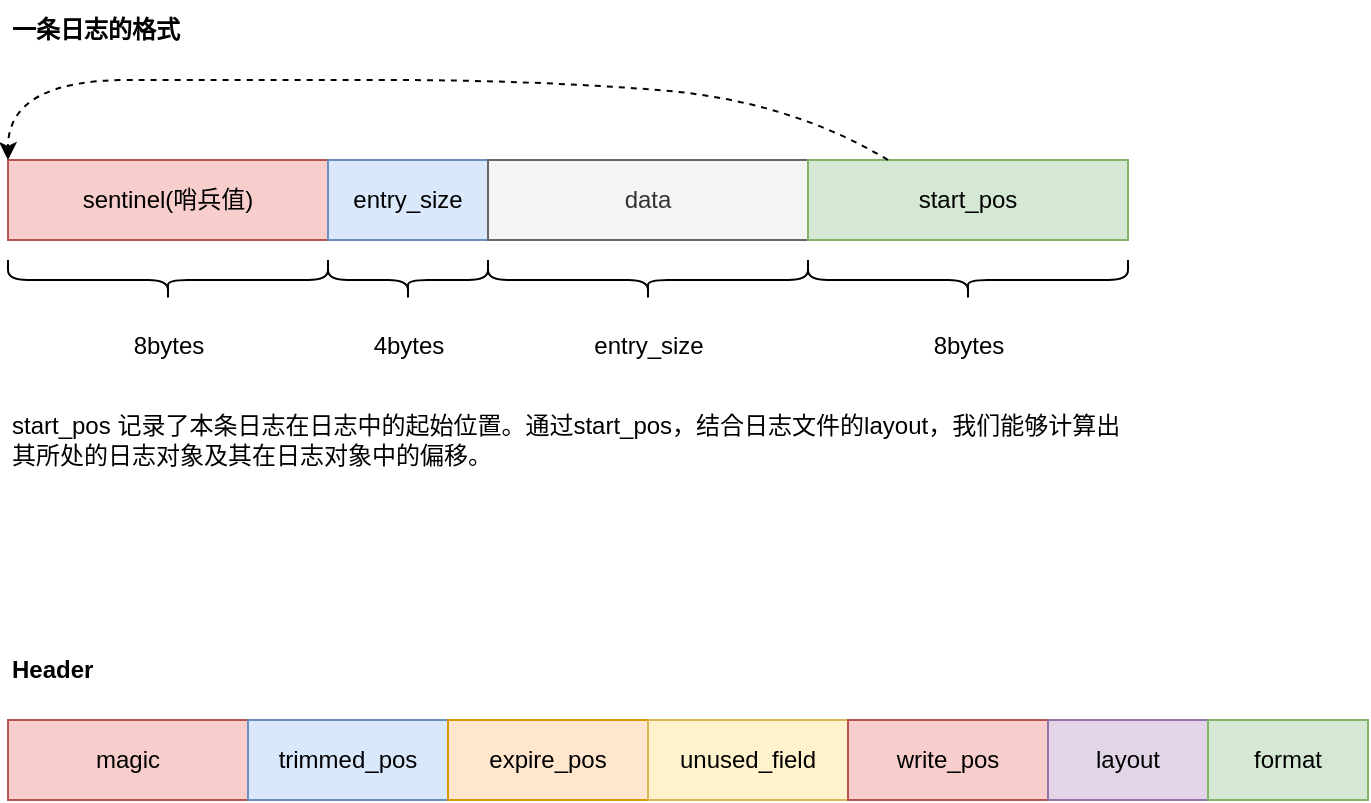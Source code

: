 <mxfile version="28.2.1">
  <diagram name="日志" id="5PuWHgra3XS1AYxMK9cx">
    <mxGraphModel dx="1797" dy="896" grid="1" gridSize="10" guides="1" tooltips="1" connect="1" arrows="1" fold="1" page="1" pageScale="1" pageWidth="827" pageHeight="1169" math="0" shadow="0">
      <root>
        <mxCell id="0" />
        <mxCell id="1" parent="0" />
        <mxCell id="S9nwp4nAc-PwIzCNcufq-1" value="sentinel(哨兵值)" style="rounded=0;whiteSpace=wrap;html=1;fillColor=#f8cecc;strokeColor=#b85450;" vertex="1" parent="1">
          <mxGeometry x="120" y="120" width="160" height="40" as="geometry" />
        </mxCell>
        <mxCell id="S9nwp4nAc-PwIzCNcufq-2" value="" style="shape=curlyBracket;whiteSpace=wrap;html=1;rounded=1;labelPosition=left;verticalLabelPosition=middle;align=right;verticalAlign=middle;rotation=-90;" vertex="1" parent="1">
          <mxGeometry x="190" y="100" width="20" height="160" as="geometry" />
        </mxCell>
        <mxCell id="S9nwp4nAc-PwIzCNcufq-3" value="8bytes" style="text;html=1;align=center;verticalAlign=middle;resizable=0;points=[];autosize=1;strokeColor=none;fillColor=none;" vertex="1" parent="1">
          <mxGeometry x="170" y="198" width="60" height="30" as="geometry" />
        </mxCell>
        <mxCell id="S9nwp4nAc-PwIzCNcufq-4" value="entry_size" style="rounded=0;whiteSpace=wrap;html=1;fillColor=#dae8fc;strokeColor=#6c8ebf;" vertex="1" parent="1">
          <mxGeometry x="280" y="120" width="80" height="40" as="geometry" />
        </mxCell>
        <mxCell id="S9nwp4nAc-PwIzCNcufq-5" value="" style="shape=curlyBracket;whiteSpace=wrap;html=1;rounded=1;labelPosition=left;verticalLabelPosition=middle;align=right;verticalAlign=middle;rotation=-90;" vertex="1" parent="1">
          <mxGeometry x="310" y="140" width="20" height="80" as="geometry" />
        </mxCell>
        <mxCell id="S9nwp4nAc-PwIzCNcufq-6" value="4bytes" style="text;html=1;align=center;verticalAlign=middle;resizable=0;points=[];autosize=1;strokeColor=none;fillColor=none;" vertex="1" parent="1">
          <mxGeometry x="290" y="198" width="60" height="30" as="geometry" />
        </mxCell>
        <mxCell id="S9nwp4nAc-PwIzCNcufq-7" value="data" style="rounded=0;whiteSpace=wrap;html=1;fillColor=#f5f5f5;strokeColor=#666666;fontColor=#333333;" vertex="1" parent="1">
          <mxGeometry x="360" y="120" width="160" height="40" as="geometry" />
        </mxCell>
        <mxCell id="S9nwp4nAc-PwIzCNcufq-9" value="start_pos" style="rounded=0;whiteSpace=wrap;html=1;fillColor=#d5e8d4;strokeColor=#82b366;" vertex="1" parent="1">
          <mxGeometry x="520" y="120" width="160" height="40" as="geometry" />
        </mxCell>
        <mxCell id="S9nwp4nAc-PwIzCNcufq-10" value="" style="shape=curlyBracket;whiteSpace=wrap;html=1;rounded=1;labelPosition=left;verticalLabelPosition=middle;align=right;verticalAlign=middle;rotation=-90;" vertex="1" parent="1">
          <mxGeometry x="430" y="100" width="20" height="160" as="geometry" />
        </mxCell>
        <mxCell id="S9nwp4nAc-PwIzCNcufq-11" value="&lt;span style=&quot;text-wrap-mode: wrap;&quot;&gt;entry_size&lt;/span&gt;" style="text;html=1;align=center;verticalAlign=middle;resizable=0;points=[];autosize=1;strokeColor=none;fillColor=none;" vertex="1" parent="1">
          <mxGeometry x="400" y="198" width="80" height="30" as="geometry" />
        </mxCell>
        <mxCell id="S9nwp4nAc-PwIzCNcufq-12" value="" style="shape=curlyBracket;whiteSpace=wrap;html=1;rounded=1;labelPosition=left;verticalLabelPosition=middle;align=right;verticalAlign=middle;rotation=-90;" vertex="1" parent="1">
          <mxGeometry x="590" y="100" width="20" height="160" as="geometry" />
        </mxCell>
        <mxCell id="S9nwp4nAc-PwIzCNcufq-13" value="8bytes" style="text;html=1;align=center;verticalAlign=middle;resizable=0;points=[];autosize=1;strokeColor=none;fillColor=none;" vertex="1" parent="1">
          <mxGeometry x="570" y="198" width="60" height="30" as="geometry" />
        </mxCell>
        <mxCell id="S9nwp4nAc-PwIzCNcufq-14" value="&lt;b&gt;一条日志的格式&lt;/b&gt;" style="text;html=1;align=left;verticalAlign=middle;resizable=0;points=[];autosize=1;strokeColor=none;fillColor=none;" vertex="1" parent="1">
          <mxGeometry x="120" y="40" width="110" height="30" as="geometry" />
        </mxCell>
        <mxCell id="S9nwp4nAc-PwIzCNcufq-15" value="" style="curved=1;endArrow=classic;html=1;rounded=0;exitX=0.25;exitY=0;exitDx=0;exitDy=0;entryX=0;entryY=0;entryDx=0;entryDy=0;dashed=1;" edge="1" parent="1" source="S9nwp4nAc-PwIzCNcufq-9" target="S9nwp4nAc-PwIzCNcufq-1">
          <mxGeometry width="50" height="50" relative="1" as="geometry">
            <mxPoint x="600" y="100" as="sourcePoint" />
            <mxPoint x="650" y="50" as="targetPoint" />
            <Array as="points">
              <mxPoint x="510" y="90" />
              <mxPoint x="380" y="80" />
              <mxPoint x="240" y="80" />
              <mxPoint x="120" y="80" />
            </Array>
          </mxGeometry>
        </mxCell>
        <mxCell id="S9nwp4nAc-PwIzCNcufq-16" value="start_pos 记录了本条日志在日志中的起始位置。通过start_pos，结合日志文件的layout，我们能够计算出&lt;div&gt;其所处的日志对象及其在日志对象中的偏移。&lt;/div&gt;" style="text;html=1;align=left;verticalAlign=middle;resizable=0;points=[];autosize=1;strokeColor=none;fillColor=none;" vertex="1" parent="1">
          <mxGeometry x="120" y="240" width="580" height="40" as="geometry" />
        </mxCell>
        <mxCell id="S9nwp4nAc-PwIzCNcufq-17" value="magic" style="rounded=0;whiteSpace=wrap;html=1;fillColor=#f8cecc;strokeColor=#b85450;" vertex="1" parent="1">
          <mxGeometry x="120" y="400" width="120" height="40" as="geometry" />
        </mxCell>
        <mxCell id="S9nwp4nAc-PwIzCNcufq-18" value="&lt;b&gt;Header&lt;/b&gt;" style="text;html=1;align=left;verticalAlign=middle;resizable=0;points=[];autosize=1;strokeColor=none;fillColor=none;" vertex="1" parent="1">
          <mxGeometry x="120" y="360" width="60" height="30" as="geometry" />
        </mxCell>
        <mxCell id="S9nwp4nAc-PwIzCNcufq-19" value="trimmed_pos" style="rounded=0;whiteSpace=wrap;html=1;fillColor=#dae8fc;strokeColor=#6c8ebf;" vertex="1" parent="1">
          <mxGeometry x="240" y="400" width="100" height="40" as="geometry" />
        </mxCell>
        <mxCell id="S9nwp4nAc-PwIzCNcufq-20" value="expire_pos" style="rounded=0;whiteSpace=wrap;html=1;fillColor=#ffe6cc;strokeColor=#d79b00;" vertex="1" parent="1">
          <mxGeometry x="340" y="400" width="100" height="40" as="geometry" />
        </mxCell>
        <mxCell id="S9nwp4nAc-PwIzCNcufq-21" value="unused_field" style="rounded=0;whiteSpace=wrap;html=1;fillColor=#fff2cc;strokeColor=#d6b656;" vertex="1" parent="1">
          <mxGeometry x="440" y="400" width="100" height="40" as="geometry" />
        </mxCell>
        <mxCell id="S9nwp4nAc-PwIzCNcufq-22" value="write_pos" style="rounded=0;whiteSpace=wrap;html=1;fillColor=#f8cecc;strokeColor=#b85450;" vertex="1" parent="1">
          <mxGeometry x="540" y="400" width="100" height="40" as="geometry" />
        </mxCell>
        <mxCell id="S9nwp4nAc-PwIzCNcufq-23" value="layout" style="rounded=0;whiteSpace=wrap;html=1;fillColor=#e1d5e7;strokeColor=#9673a6;" vertex="1" parent="1">
          <mxGeometry x="640" y="400" width="80" height="40" as="geometry" />
        </mxCell>
        <mxCell id="S9nwp4nAc-PwIzCNcufq-24" value="format" style="rounded=0;whiteSpace=wrap;html=1;fillColor=#d5e8d4;strokeColor=#82b366;" vertex="1" parent="1">
          <mxGeometry x="720" y="400" width="80" height="40" as="geometry" />
        </mxCell>
      </root>
    </mxGraphModel>
  </diagram>
</mxfile>
